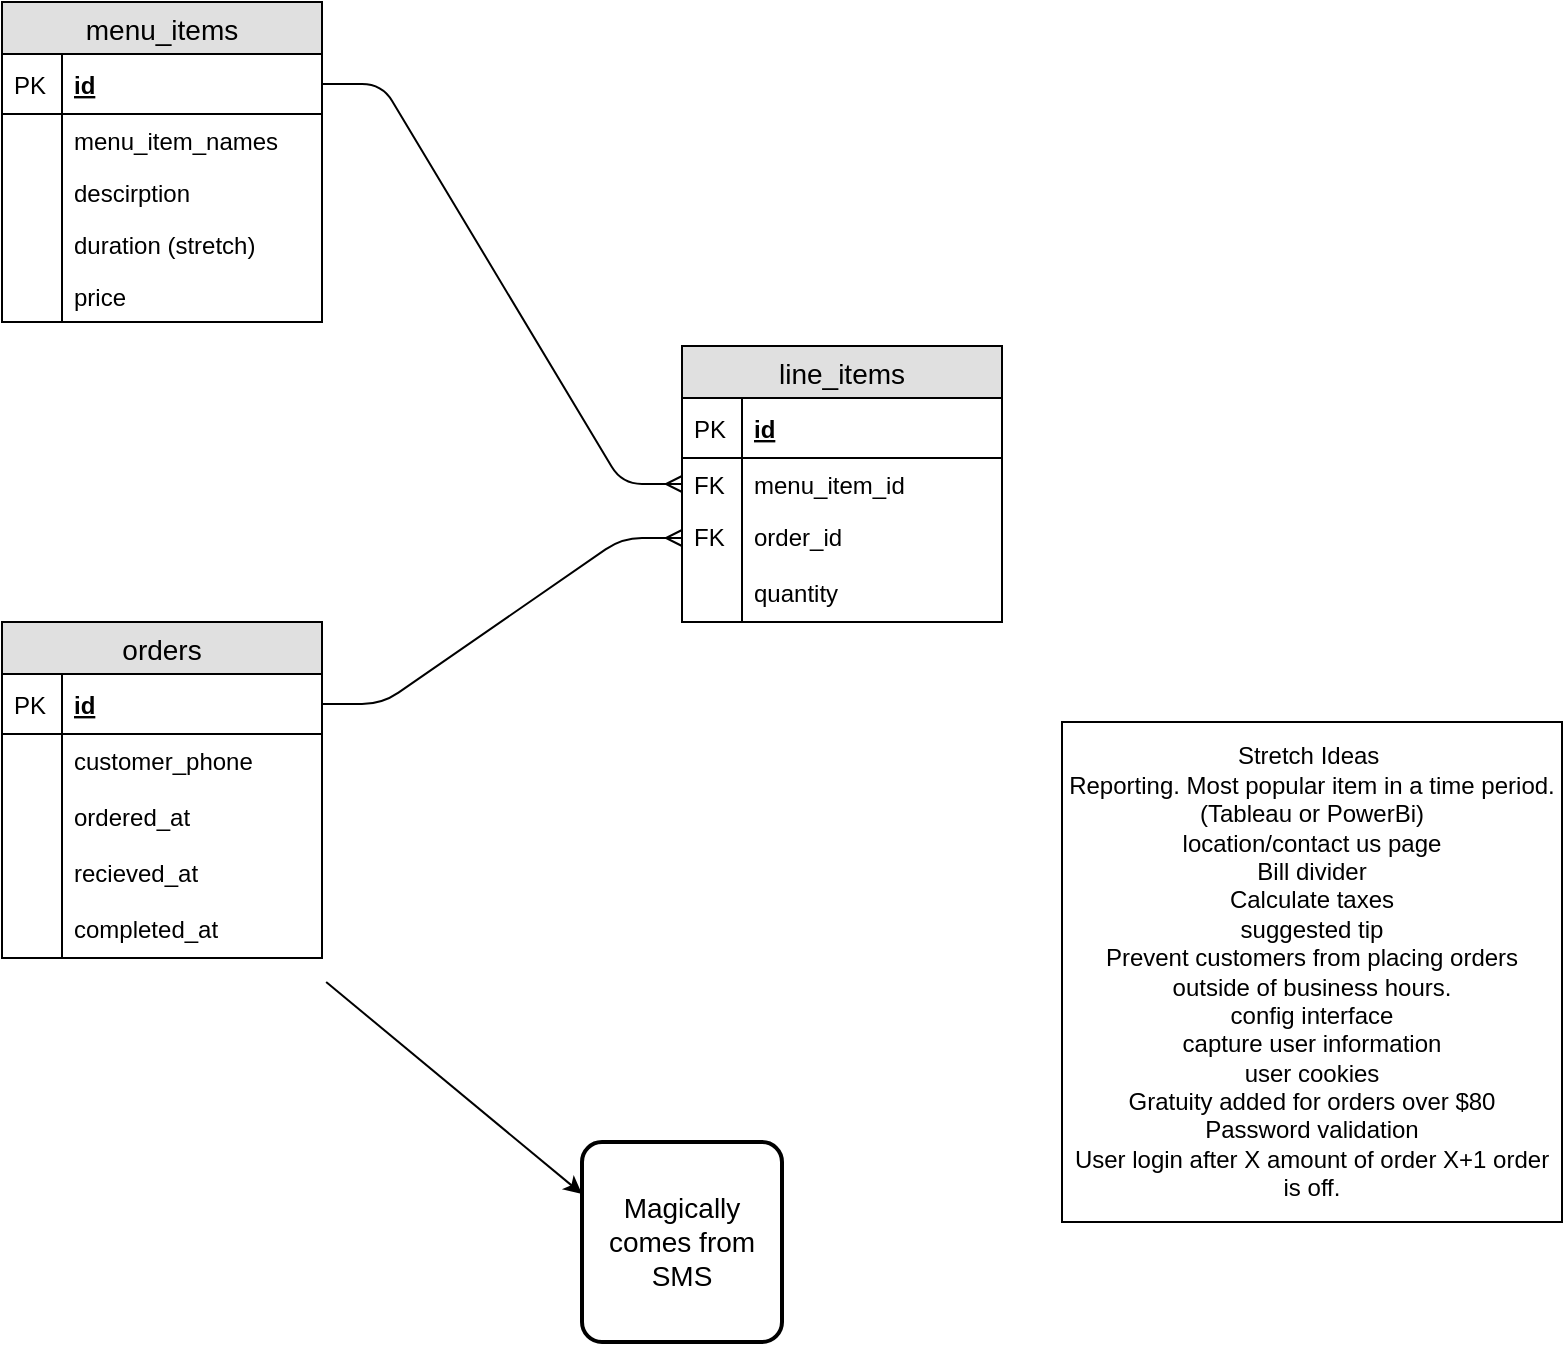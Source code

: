 <mxfile version="12.1.3" type="github" pages="1">
  <diagram id="-5e9INOEe2Mh9xBuiZy8" name="Page-1">
    <mxGraphModel dx="1172" dy="727" grid="1" gridSize="10" guides="1" tooltips="1" connect="1" arrows="1" fold="1" page="1" pageScale="1" pageWidth="850" pageHeight="1100" math="0" shadow="0">
      <root>
        <mxCell id="0"/>
        <mxCell id="1" parent="0"/>
        <mxCell id="1_YJrsmFA2tsumIKJSaq-1" value="menu_items" style="swimlane;fontStyle=0;childLayout=stackLayout;horizontal=1;startSize=26;fillColor=#e0e0e0;horizontalStack=0;resizeParent=1;resizeParentMax=0;resizeLast=0;collapsible=1;marginBottom=0;swimlaneFillColor=#ffffff;align=center;fontSize=14;" parent="1" vertex="1">
          <mxGeometry x="10" y="130" width="160" height="160" as="geometry"/>
        </mxCell>
        <mxCell id="1_YJrsmFA2tsumIKJSaq-2" value="id" style="shape=partialRectangle;top=0;left=0;right=0;bottom=1;align=left;verticalAlign=middle;fillColor=none;spacingLeft=34;spacingRight=4;overflow=hidden;rotatable=0;points=[[0,0.5],[1,0.5]];portConstraint=eastwest;dropTarget=0;fontStyle=5;fontSize=12;" parent="1_YJrsmFA2tsumIKJSaq-1" vertex="1">
          <mxGeometry y="26" width="160" height="30" as="geometry"/>
        </mxCell>
        <mxCell id="1_YJrsmFA2tsumIKJSaq-3" value="PK" style="shape=partialRectangle;top=0;left=0;bottom=0;fillColor=none;align=left;verticalAlign=middle;spacingLeft=4;spacingRight=4;overflow=hidden;rotatable=0;points=[];portConstraint=eastwest;part=1;fontSize=12;" parent="1_YJrsmFA2tsumIKJSaq-2" vertex="1" connectable="0">
          <mxGeometry width="30" height="30" as="geometry"/>
        </mxCell>
        <mxCell id="1_YJrsmFA2tsumIKJSaq-4" value="menu_item_names" style="shape=partialRectangle;top=0;left=0;right=0;bottom=0;align=left;verticalAlign=top;fillColor=none;spacingLeft=34;spacingRight=4;overflow=hidden;rotatable=0;points=[[0,0.5],[1,0.5]];portConstraint=eastwest;dropTarget=0;fontSize=12;" parent="1_YJrsmFA2tsumIKJSaq-1" vertex="1">
          <mxGeometry y="56" width="160" height="26" as="geometry"/>
        </mxCell>
        <mxCell id="1_YJrsmFA2tsumIKJSaq-5" value="" style="shape=partialRectangle;top=0;left=0;bottom=0;fillColor=none;align=left;verticalAlign=top;spacingLeft=4;spacingRight=4;overflow=hidden;rotatable=0;points=[];portConstraint=eastwest;part=1;fontSize=12;" parent="1_YJrsmFA2tsumIKJSaq-4" vertex="1" connectable="0">
          <mxGeometry width="30" height="26" as="geometry"/>
        </mxCell>
        <mxCell id="1_YJrsmFA2tsumIKJSaq-6" value="descirption" style="shape=partialRectangle;top=0;left=0;right=0;bottom=0;align=left;verticalAlign=top;fillColor=none;spacingLeft=34;spacingRight=4;overflow=hidden;rotatable=0;points=[[0,0.5],[1,0.5]];portConstraint=eastwest;dropTarget=0;fontSize=12;" parent="1_YJrsmFA2tsumIKJSaq-1" vertex="1">
          <mxGeometry y="82" width="160" height="26" as="geometry"/>
        </mxCell>
        <mxCell id="1_YJrsmFA2tsumIKJSaq-7" value="" style="shape=partialRectangle;top=0;left=0;bottom=0;fillColor=none;align=left;verticalAlign=top;spacingLeft=4;spacingRight=4;overflow=hidden;rotatable=0;points=[];portConstraint=eastwest;part=1;fontSize=12;" parent="1_YJrsmFA2tsumIKJSaq-6" vertex="1" connectable="0">
          <mxGeometry width="30" height="26" as="geometry"/>
        </mxCell>
        <mxCell id="1_YJrsmFA2tsumIKJSaq-8" value="duration (stretch)" style="shape=partialRectangle;top=0;left=0;right=0;bottom=0;align=left;verticalAlign=top;fillColor=none;spacingLeft=34;spacingRight=4;overflow=hidden;rotatable=0;points=[[0,0.5],[1,0.5]];portConstraint=eastwest;dropTarget=0;fontSize=12;" parent="1_YJrsmFA2tsumIKJSaq-1" vertex="1">
          <mxGeometry y="108" width="160" height="26" as="geometry"/>
        </mxCell>
        <mxCell id="1_YJrsmFA2tsumIKJSaq-9" value="" style="shape=partialRectangle;top=0;left=0;bottom=0;fillColor=none;align=left;verticalAlign=top;spacingLeft=4;spacingRight=4;overflow=hidden;rotatable=0;points=[];portConstraint=eastwest;part=1;fontSize=12;" parent="1_YJrsmFA2tsumIKJSaq-8" vertex="1" connectable="0">
          <mxGeometry width="30" height="26" as="geometry"/>
        </mxCell>
        <mxCell id="1_YJrsmFA2tsumIKJSaq-55" value="price" style="shape=partialRectangle;top=0;left=0;right=0;bottom=0;align=left;verticalAlign=top;fillColor=none;spacingLeft=34;spacingRight=4;overflow=hidden;rotatable=0;points=[[0,0.5],[1,0.5]];portConstraint=eastwest;dropTarget=0;fontSize=12;" parent="1_YJrsmFA2tsumIKJSaq-1" vertex="1">
          <mxGeometry y="134" width="160" height="26" as="geometry"/>
        </mxCell>
        <mxCell id="1_YJrsmFA2tsumIKJSaq-56" value="" style="shape=partialRectangle;top=0;left=0;bottom=0;fillColor=none;align=left;verticalAlign=top;spacingLeft=4;spacingRight=4;overflow=hidden;rotatable=0;points=[];portConstraint=eastwest;part=1;fontSize=12;" parent="1_YJrsmFA2tsumIKJSaq-55" vertex="1" connectable="0">
          <mxGeometry width="30" height="26" as="geometry"/>
        </mxCell>
        <mxCell id="1_YJrsmFA2tsumIKJSaq-12" value="line_items" style="swimlane;fontStyle=0;childLayout=stackLayout;horizontal=1;startSize=26;fillColor=#e0e0e0;horizontalStack=0;resizeParent=1;resizeParentMax=0;resizeLast=0;collapsible=1;marginBottom=0;swimlaneFillColor=#ffffff;align=center;fontSize=14;" parent="1" vertex="1">
          <mxGeometry x="350" y="302" width="160" height="138" as="geometry"/>
        </mxCell>
        <mxCell id="1_YJrsmFA2tsumIKJSaq-13" value="id" style="shape=partialRectangle;top=0;left=0;right=0;bottom=1;align=left;verticalAlign=middle;fillColor=none;spacingLeft=34;spacingRight=4;overflow=hidden;rotatable=0;points=[[0,0.5],[1,0.5]];portConstraint=eastwest;dropTarget=0;fontStyle=5;fontSize=12;" parent="1_YJrsmFA2tsumIKJSaq-12" vertex="1">
          <mxGeometry y="26" width="160" height="30" as="geometry"/>
        </mxCell>
        <mxCell id="1_YJrsmFA2tsumIKJSaq-14" value="PK" style="shape=partialRectangle;top=0;left=0;bottom=0;fillColor=none;align=left;verticalAlign=middle;spacingLeft=4;spacingRight=4;overflow=hidden;rotatable=0;points=[];portConstraint=eastwest;part=1;fontSize=12;" parent="1_YJrsmFA2tsumIKJSaq-13" vertex="1" connectable="0">
          <mxGeometry width="30" height="30" as="geometry"/>
        </mxCell>
        <mxCell id="1_YJrsmFA2tsumIKJSaq-15" value="menu_item_id" style="shape=partialRectangle;top=0;left=0;right=0;bottom=0;align=left;verticalAlign=top;fillColor=none;spacingLeft=34;spacingRight=4;overflow=hidden;rotatable=0;points=[[0,0.5],[1,0.5]];portConstraint=eastwest;dropTarget=0;fontSize=12;" parent="1_YJrsmFA2tsumIKJSaq-12" vertex="1">
          <mxGeometry y="56" width="160" height="26" as="geometry"/>
        </mxCell>
        <mxCell id="1_YJrsmFA2tsumIKJSaq-16" value="FK" style="shape=partialRectangle;top=0;left=0;bottom=0;fillColor=none;align=left;verticalAlign=top;spacingLeft=4;spacingRight=4;overflow=hidden;rotatable=0;points=[];portConstraint=eastwest;part=1;fontSize=12;" parent="1_YJrsmFA2tsumIKJSaq-15" vertex="1" connectable="0">
          <mxGeometry width="30" height="26" as="geometry"/>
        </mxCell>
        <mxCell id="1_YJrsmFA2tsumIKJSaq-17" value="order_id" style="shape=partialRectangle;top=0;left=0;right=0;bottom=0;align=left;verticalAlign=top;fillColor=none;spacingLeft=34;spacingRight=4;overflow=hidden;rotatable=0;points=[[0,0.5],[1,0.5]];portConstraint=eastwest;dropTarget=0;fontSize=12;" parent="1_YJrsmFA2tsumIKJSaq-12" vertex="1">
          <mxGeometry y="82" width="160" height="28" as="geometry"/>
        </mxCell>
        <mxCell id="1_YJrsmFA2tsumIKJSaq-18" value="FK" style="shape=partialRectangle;top=0;left=0;bottom=0;fillColor=none;align=left;verticalAlign=top;spacingLeft=4;spacingRight=4;overflow=hidden;rotatable=0;points=[];portConstraint=eastwest;part=1;fontSize=12;" parent="1_YJrsmFA2tsumIKJSaq-17" vertex="1" connectable="0">
          <mxGeometry width="30" height="28" as="geometry"/>
        </mxCell>
        <mxCell id="1_YJrsmFA2tsumIKJSaq-57" value="quantity" style="shape=partialRectangle;top=0;left=0;right=0;bottom=0;align=left;verticalAlign=top;fillColor=none;spacingLeft=34;spacingRight=4;overflow=hidden;rotatable=0;points=[[0,0.5],[1,0.5]];portConstraint=eastwest;dropTarget=0;fontSize=12;" parent="1_YJrsmFA2tsumIKJSaq-12" vertex="1">
          <mxGeometry y="110" width="160" height="28" as="geometry"/>
        </mxCell>
        <mxCell id="1_YJrsmFA2tsumIKJSaq-58" value="" style="shape=partialRectangle;top=0;left=0;bottom=0;fillColor=none;align=left;verticalAlign=top;spacingLeft=4;spacingRight=4;overflow=hidden;rotatable=0;points=[];portConstraint=eastwest;part=1;fontSize=12;" parent="1_YJrsmFA2tsumIKJSaq-57" vertex="1" connectable="0">
          <mxGeometry width="30" height="28" as="geometry"/>
        </mxCell>
        <mxCell id="1_YJrsmFA2tsumIKJSaq-23" value="" style="edgeStyle=entityRelationEdgeStyle;fontSize=12;html=1;endArrow=ERmany;entryX=0;entryY=0.5;entryDx=0;entryDy=0;exitX=1;exitY=0.5;exitDx=0;exitDy=0;" parent="1" source="1_YJrsmFA2tsumIKJSaq-2" target="1_YJrsmFA2tsumIKJSaq-15" edge="1">
          <mxGeometry width="100" height="100" relative="1" as="geometry">
            <mxPoint x="10" y="400" as="sourcePoint"/>
            <mxPoint x="110" y="300" as="targetPoint"/>
          </mxGeometry>
        </mxCell>
        <mxCell id="1_YJrsmFA2tsumIKJSaq-24" value="" style="endArrow=classic;html=1;exitX=1.013;exitY=0.929;exitDx=0;exitDy=0;exitPerimeter=0;" parent="1" edge="1">
          <mxGeometry width="50" height="50" relative="1" as="geometry">
            <mxPoint x="172.08" y="620.012" as="sourcePoint"/>
            <mxPoint x="300" y="726" as="targetPoint"/>
          </mxGeometry>
        </mxCell>
        <mxCell id="1_YJrsmFA2tsumIKJSaq-25" value="Magically comes from SMS" style="strokeWidth=2;rounded=1;arcSize=10;whiteSpace=wrap;html=1;align=center;fontSize=14;" parent="1" vertex="1">
          <mxGeometry x="300" y="700" width="100" height="100" as="geometry"/>
        </mxCell>
        <mxCell id="1_YJrsmFA2tsumIKJSaq-48" value="Stretch Ideas&amp;nbsp;&lt;br&gt;Reporting. Most popular item in a time period. (Tableau or PowerBi)&lt;br&gt;location/contact us page&lt;br&gt;Bill divider&lt;br&gt;Calculate taxes&lt;br&gt;suggested tip&lt;br&gt;Prevent customers from placing orders outside of business hours.&lt;br&gt;config interface&lt;br&gt;capture user information&lt;br&gt;user cookies&lt;br&gt;Gratuity added for orders over $80&lt;br&gt;Password validation&lt;br&gt;User login after X amount of order X+1 order is off." style="whiteSpace=wrap;html=1;aspect=fixed;" parent="1" vertex="1">
          <mxGeometry x="540" y="490" width="250" height="250" as="geometry"/>
        </mxCell>
        <mxCell id="1_YJrsmFA2tsumIKJSaq-59" value="orders" style="swimlane;fontStyle=0;childLayout=stackLayout;horizontal=1;startSize=26;fillColor=#e0e0e0;horizontalStack=0;resizeParent=1;resizeParentMax=0;resizeLast=0;collapsible=1;marginBottom=0;swimlaneFillColor=#ffffff;align=center;fontSize=14;" parent="1" vertex="1">
          <mxGeometry x="10" y="440" width="160" height="168" as="geometry"/>
        </mxCell>
        <mxCell id="1_YJrsmFA2tsumIKJSaq-60" value="id" style="shape=partialRectangle;top=0;left=0;right=0;bottom=1;align=left;verticalAlign=middle;fillColor=none;spacingLeft=34;spacingRight=4;overflow=hidden;rotatable=0;points=[[0,0.5],[1,0.5]];portConstraint=eastwest;dropTarget=0;fontStyle=5;fontSize=12;" parent="1_YJrsmFA2tsumIKJSaq-59" vertex="1">
          <mxGeometry y="26" width="160" height="30" as="geometry"/>
        </mxCell>
        <mxCell id="1_YJrsmFA2tsumIKJSaq-61" value="PK" style="shape=partialRectangle;top=0;left=0;bottom=0;fillColor=none;align=left;verticalAlign=middle;spacingLeft=4;spacingRight=4;overflow=hidden;rotatable=0;points=[];portConstraint=eastwest;part=1;fontSize=12;" parent="1_YJrsmFA2tsumIKJSaq-60" vertex="1" connectable="0">
          <mxGeometry width="30" height="30" as="geometry"/>
        </mxCell>
        <mxCell id="1_YJrsmFA2tsumIKJSaq-70" value="customer_phone" style="shape=partialRectangle;top=0;left=0;right=0;bottom=0;align=left;verticalAlign=top;fillColor=none;spacingLeft=34;spacingRight=4;overflow=hidden;rotatable=0;points=[[0,0.5],[1,0.5]];portConstraint=eastwest;dropTarget=0;fontSize=12;" parent="1_YJrsmFA2tsumIKJSaq-59" vertex="1">
          <mxGeometry y="56" width="160" height="28" as="geometry"/>
        </mxCell>
        <mxCell id="1_YJrsmFA2tsumIKJSaq-71" value="" style="shape=partialRectangle;top=0;left=0;bottom=0;fillColor=none;align=left;verticalAlign=top;spacingLeft=4;spacingRight=4;overflow=hidden;rotatable=0;points=[];portConstraint=eastwest;part=1;fontSize=12;" parent="1_YJrsmFA2tsumIKJSaq-70" vertex="1" connectable="0">
          <mxGeometry width="30" height="28" as="geometry"/>
        </mxCell>
        <mxCell id="1_YJrsmFA2tsumIKJSaq-74" value="ordered_at" style="shape=partialRectangle;top=0;left=0;right=0;bottom=0;align=left;verticalAlign=top;fillColor=none;spacingLeft=34;spacingRight=4;overflow=hidden;rotatable=0;points=[[0,0.5],[1,0.5]];portConstraint=eastwest;dropTarget=0;fontSize=12;" parent="1_YJrsmFA2tsumIKJSaq-59" vertex="1">
          <mxGeometry y="84" width="160" height="28" as="geometry"/>
        </mxCell>
        <mxCell id="1_YJrsmFA2tsumIKJSaq-75" value="" style="shape=partialRectangle;top=0;left=0;bottom=0;fillColor=none;align=left;verticalAlign=top;spacingLeft=4;spacingRight=4;overflow=hidden;rotatable=0;points=[];portConstraint=eastwest;part=1;fontSize=12;" parent="1_YJrsmFA2tsumIKJSaq-74" vertex="1" connectable="0">
          <mxGeometry width="30" height="28" as="geometry"/>
        </mxCell>
        <mxCell id="1_YJrsmFA2tsumIKJSaq-76" value="recieved_at" style="shape=partialRectangle;top=0;left=0;right=0;bottom=0;align=left;verticalAlign=top;fillColor=none;spacingLeft=34;spacingRight=4;overflow=hidden;rotatable=0;points=[[0,0.5],[1,0.5]];portConstraint=eastwest;dropTarget=0;fontSize=12;" parent="1_YJrsmFA2tsumIKJSaq-59" vertex="1">
          <mxGeometry y="112" width="160" height="28" as="geometry"/>
        </mxCell>
        <mxCell id="1_YJrsmFA2tsumIKJSaq-77" value="" style="shape=partialRectangle;top=0;left=0;bottom=0;fillColor=none;align=left;verticalAlign=top;spacingLeft=4;spacingRight=4;overflow=hidden;rotatable=0;points=[];portConstraint=eastwest;part=1;fontSize=12;" parent="1_YJrsmFA2tsumIKJSaq-76" vertex="1" connectable="0">
          <mxGeometry width="30" height="28" as="geometry"/>
        </mxCell>
        <mxCell id="1_YJrsmFA2tsumIKJSaq-80" value="completed_at" style="shape=partialRectangle;top=0;left=0;right=0;bottom=0;align=left;verticalAlign=top;fillColor=none;spacingLeft=34;spacingRight=4;overflow=hidden;rotatable=0;points=[[0,0.5],[1,0.5]];portConstraint=eastwest;dropTarget=0;fontSize=12;" parent="1_YJrsmFA2tsumIKJSaq-59" vertex="1">
          <mxGeometry y="140" width="160" height="28" as="geometry"/>
        </mxCell>
        <mxCell id="1_YJrsmFA2tsumIKJSaq-81" value="" style="shape=partialRectangle;top=0;left=0;bottom=0;fillColor=none;align=left;verticalAlign=top;spacingLeft=4;spacingRight=4;overflow=hidden;rotatable=0;points=[];portConstraint=eastwest;part=1;fontSize=12;" parent="1_YJrsmFA2tsumIKJSaq-80" vertex="1" connectable="0">
          <mxGeometry width="30" height="28" as="geometry"/>
        </mxCell>
        <mxCell id="1_YJrsmFA2tsumIKJSaq-87" value="" style="edgeStyle=entityRelationEdgeStyle;fontSize=12;html=1;endArrow=ERmany;exitX=1;exitY=0.5;exitDx=0;exitDy=0;" parent="1" source="1_YJrsmFA2tsumIKJSaq-60" target="1_YJrsmFA2tsumIKJSaq-17" edge="1">
          <mxGeometry width="100" height="100" relative="1" as="geometry">
            <mxPoint x="600" y="326" as="sourcePoint"/>
            <mxPoint x="700" y="226" as="targetPoint"/>
          </mxGeometry>
        </mxCell>
      </root>
    </mxGraphModel>
  </diagram>
</mxfile>
